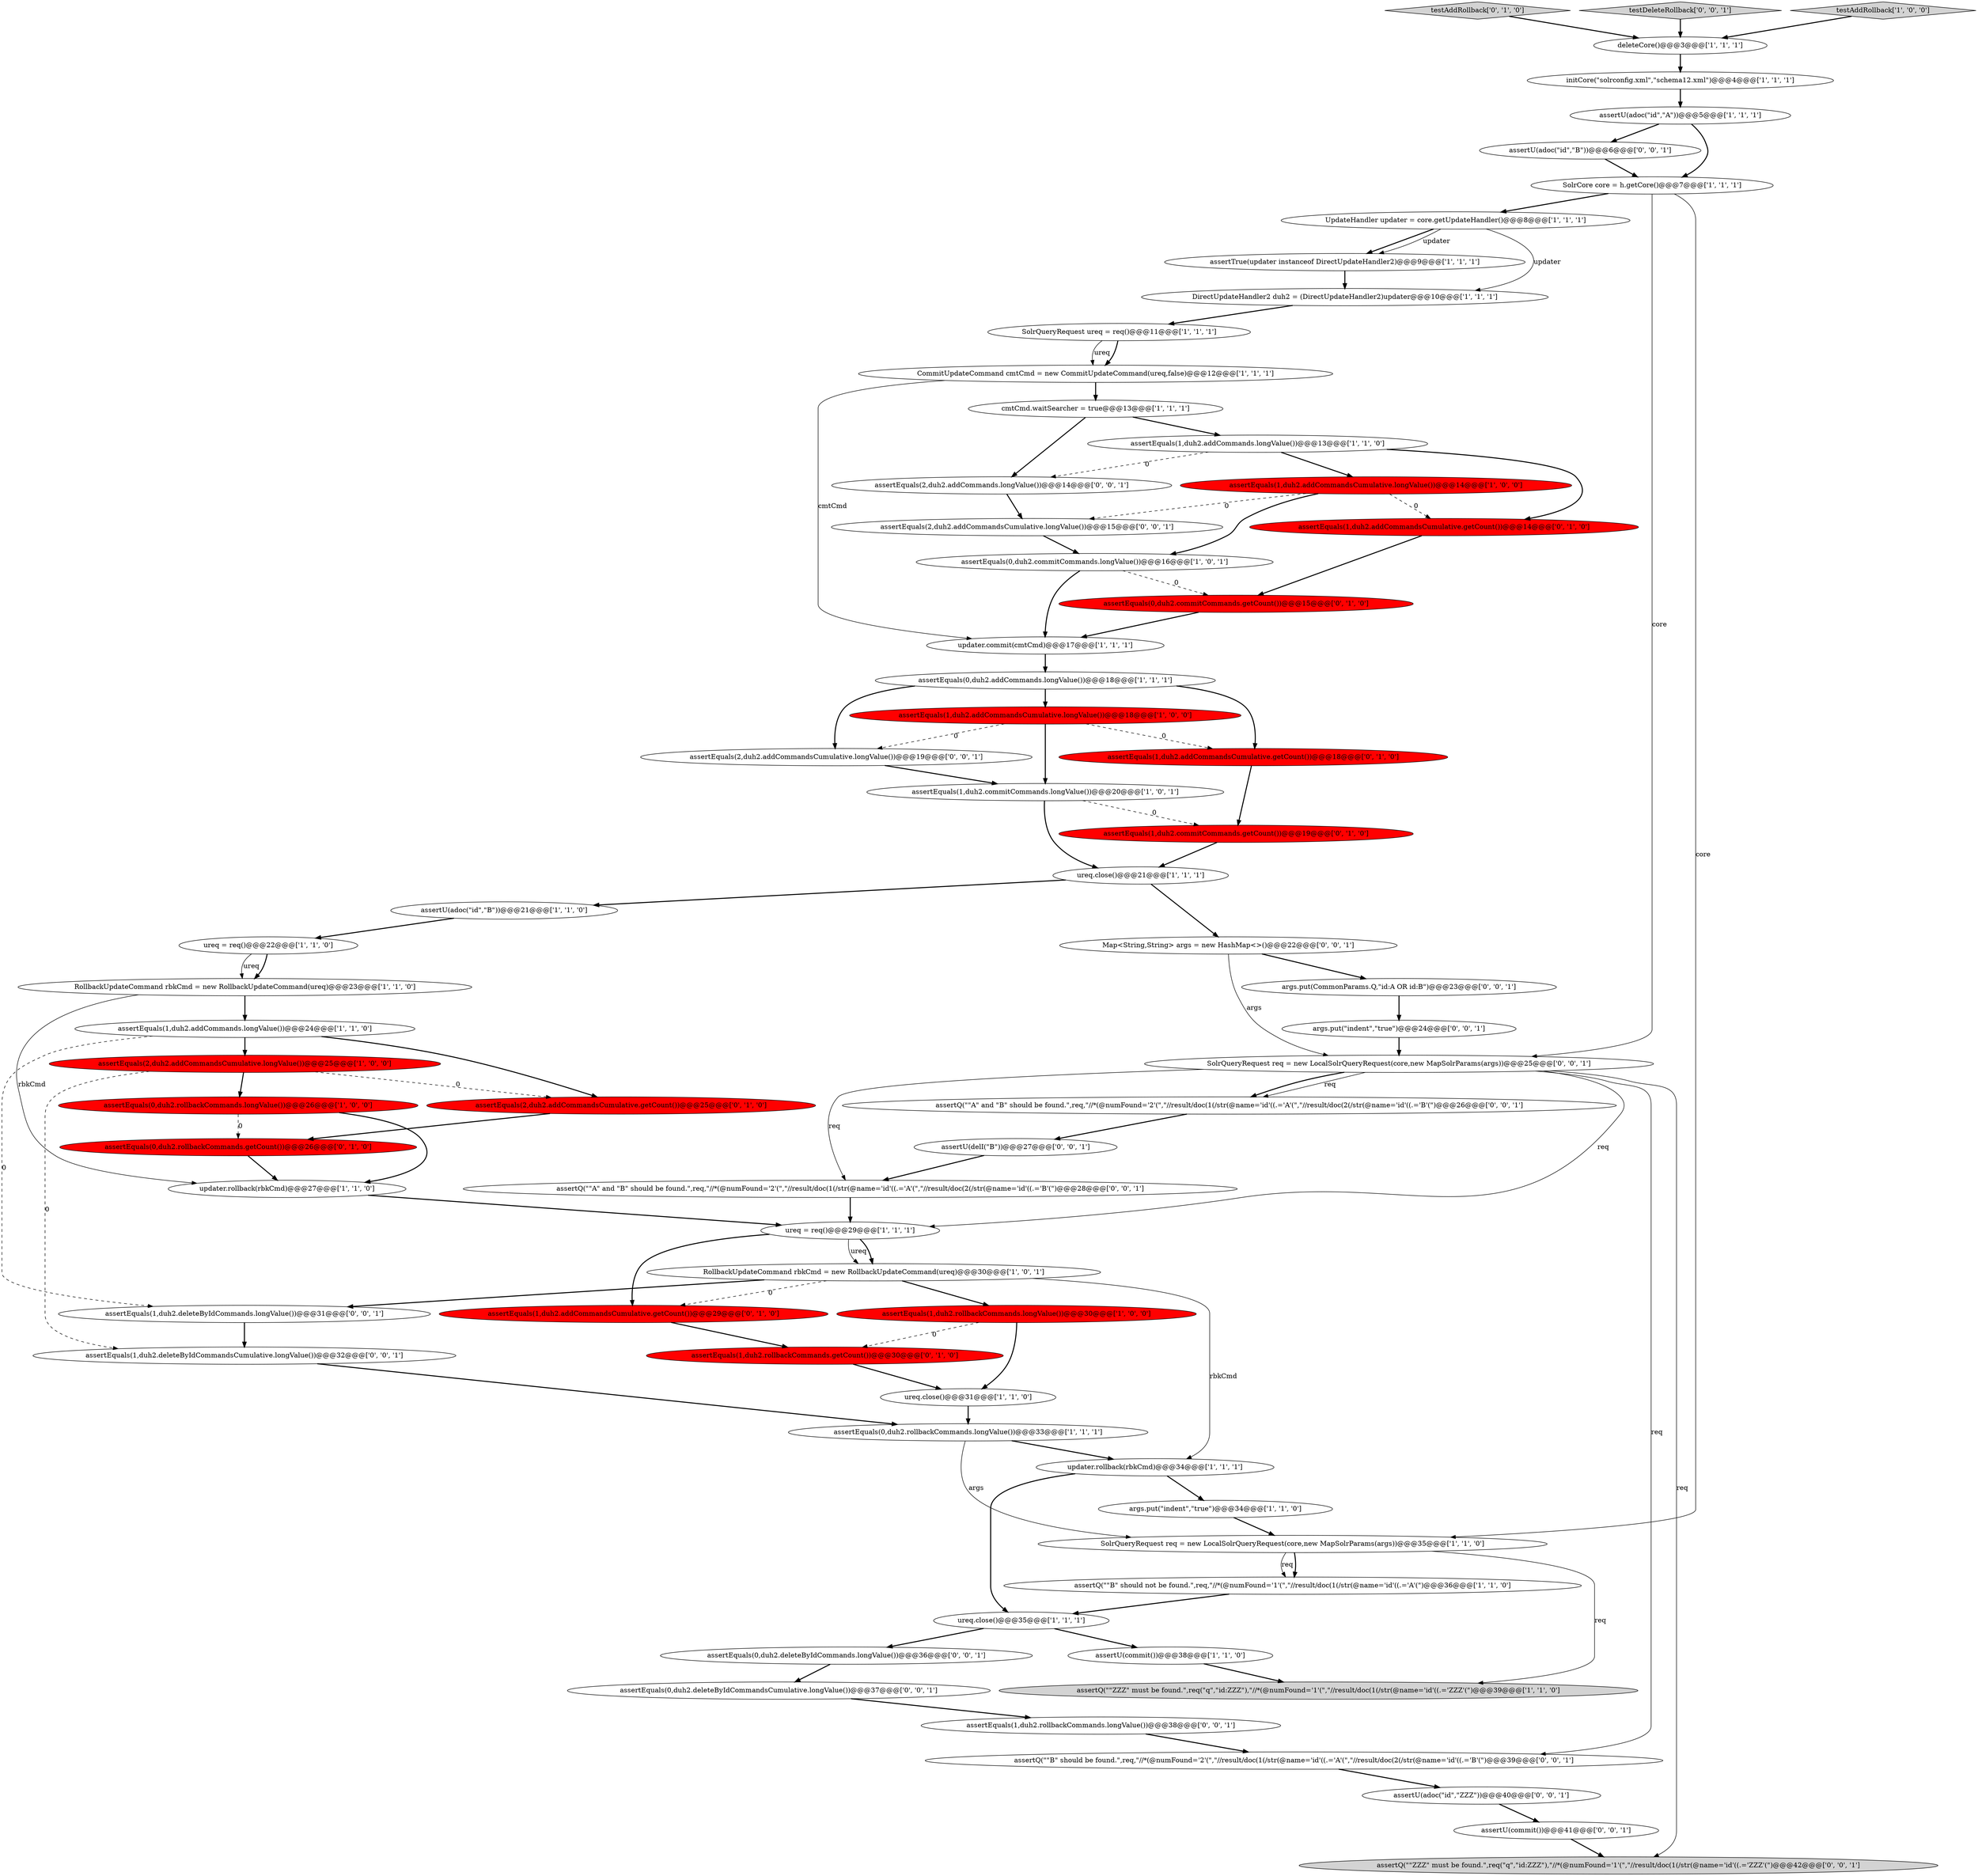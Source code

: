 digraph {
43 [style = filled, label = "assertEquals(0,duh2.commitCommands.getCount())@@@15@@@['0', '1', '0']", fillcolor = red, shape = ellipse image = "AAA1AAABBB2BBB"];
31 [style = filled, label = "assertEquals(0,duh2.addCommands.longValue())@@@18@@@['1', '1', '1']", fillcolor = white, shape = ellipse image = "AAA0AAABBB1BBB"];
1 [style = filled, label = "CommitUpdateCommand cmtCmd = new CommitUpdateCommand(ureq,false)@@@12@@@['1', '1', '1']", fillcolor = white, shape = ellipse image = "AAA0AAABBB1BBB"];
8 [style = filled, label = "updater.rollback(rbkCmd)@@@27@@@['1', '1', '0']", fillcolor = white, shape = ellipse image = "AAA0AAABBB1BBB"];
51 [style = filled, label = "assertEquals(2,duh2.addCommands.longValue())@@@14@@@['0', '0', '1']", fillcolor = white, shape = ellipse image = "AAA0AAABBB3BBB"];
16 [style = filled, label = "cmtCmd.waitSearcher = true@@@13@@@['1', '1', '1']", fillcolor = white, shape = ellipse image = "AAA0AAABBB1BBB"];
28 [style = filled, label = "assertEquals(0,duh2.commitCommands.longValue())@@@16@@@['1', '0', '1']", fillcolor = white, shape = ellipse image = "AAA0AAABBB1BBB"];
3 [style = filled, label = "ureq = req()@@@29@@@['1', '1', '1']", fillcolor = white, shape = ellipse image = "AAA0AAABBB1BBB"];
13 [style = filled, label = "RollbackUpdateCommand rbkCmd = new RollbackUpdateCommand(ureq)@@@30@@@['1', '0', '1']", fillcolor = white, shape = ellipse image = "AAA0AAABBB1BBB"];
7 [style = filled, label = "SolrCore core = h.getCore()@@@7@@@['1', '1', '1']", fillcolor = white, shape = ellipse image = "AAA0AAABBB1BBB"];
2 [style = filled, label = "assertU(adoc(\"id\",\"B\"))@@@21@@@['1', '1', '0']", fillcolor = white, shape = ellipse image = "AAA0AAABBB1BBB"];
25 [style = filled, label = "ureq.close()@@@21@@@['1', '1', '1']", fillcolor = white, shape = ellipse image = "AAA0AAABBB1BBB"];
27 [style = filled, label = "assertEquals(1,duh2.addCommandsCumulative.longValue())@@@18@@@['1', '0', '0']", fillcolor = red, shape = ellipse image = "AAA1AAABBB1BBB"];
10 [style = filled, label = "assertQ(\"\"B\" should not be found.\",req,\"//*(@numFound='1'(\",\"//result/doc(1(/str(@name='id'((.='A'(\")@@@36@@@['1', '1', '0']", fillcolor = white, shape = ellipse image = "AAA0AAABBB1BBB"];
22 [style = filled, label = "assertEquals(2,duh2.addCommandsCumulative.longValue())@@@25@@@['1', '0', '0']", fillcolor = red, shape = ellipse image = "AAA1AAABBB1BBB"];
41 [style = filled, label = "assertEquals(1,duh2.addCommandsCumulative.getCount())@@@14@@@['0', '1', '0']", fillcolor = red, shape = ellipse image = "AAA1AAABBB2BBB"];
29 [style = filled, label = "RollbackUpdateCommand rbkCmd = new RollbackUpdateCommand(ureq)@@@23@@@['1', '1', '0']", fillcolor = white, shape = ellipse image = "AAA0AAABBB1BBB"];
61 [style = filled, label = "assertU(commit())@@@41@@@['0', '0', '1']", fillcolor = white, shape = ellipse image = "AAA0AAABBB3BBB"];
39 [style = filled, label = "assertEquals(1,duh2.addCommandsCumulative.getCount())@@@18@@@['0', '1', '0']", fillcolor = red, shape = ellipse image = "AAA1AAABBB2BBB"];
17 [style = filled, label = "assertEquals(0,duh2.rollbackCommands.longValue())@@@26@@@['1', '0', '0']", fillcolor = red, shape = ellipse image = "AAA1AAABBB1BBB"];
46 [style = filled, label = "testAddRollback['0', '1', '0']", fillcolor = lightgray, shape = diamond image = "AAA0AAABBB2BBB"];
32 [style = filled, label = "assertU(commit())@@@38@@@['1', '1', '0']", fillcolor = white, shape = ellipse image = "AAA0AAABBB1BBB"];
33 [style = filled, label = "updater.rollback(rbkCmd)@@@34@@@['1', '1', '1']", fillcolor = white, shape = ellipse image = "AAA0AAABBB1BBB"];
48 [style = filled, label = "args.put(CommonParams.Q,\"id:A OR id:B\")@@@23@@@['0', '0', '1']", fillcolor = white, shape = ellipse image = "AAA0AAABBB3BBB"];
9 [style = filled, label = "ureq = req()@@@22@@@['1', '1', '0']", fillcolor = white, shape = ellipse image = "AAA0AAABBB1BBB"];
19 [style = filled, label = "UpdateHandler updater = core.getUpdateHandler()@@@8@@@['1', '1', '1']", fillcolor = white, shape = ellipse image = "AAA0AAABBB1BBB"];
49 [style = filled, label = "assertU(delI(\"B\"))@@@27@@@['0', '0', '1']", fillcolor = white, shape = ellipse image = "AAA0AAABBB3BBB"];
21 [style = filled, label = "assertEquals(1,duh2.addCommandsCumulative.longValue())@@@14@@@['1', '0', '0']", fillcolor = red, shape = ellipse image = "AAA1AAABBB1BBB"];
20 [style = filled, label = "assertEquals(1,duh2.commitCommands.longValue())@@@20@@@['1', '0', '1']", fillcolor = white, shape = ellipse image = "AAA0AAABBB1BBB"];
64 [style = filled, label = "assertU(adoc(\"id\",\"B\"))@@@6@@@['0', '0', '1']", fillcolor = white, shape = ellipse image = "AAA0AAABBB3BBB"];
14 [style = filled, label = "assertQ(\"\"ZZZ\" must be found.\",req(\"q\",\"id:ZZZ\"),\"//*(@numFound='1'(\",\"//result/doc(1(/str(@name='id'((.='ZZZ'(\")@@@39@@@['1', '1', '0']", fillcolor = lightgray, shape = ellipse image = "AAA0AAABBB1BBB"];
34 [style = filled, label = "args.put(\"indent\",\"true\")@@@34@@@['1', '1', '0']", fillcolor = white, shape = ellipse image = "AAA0AAABBB1BBB"];
62 [style = filled, label = "Map<String,String> args = new HashMap<>()@@@22@@@['0', '0', '1']", fillcolor = white, shape = ellipse image = "AAA0AAABBB3BBB"];
37 [style = filled, label = "DirectUpdateHandler2 duh2 = (DirectUpdateHandler2)updater@@@10@@@['1', '1', '1']", fillcolor = white, shape = ellipse image = "AAA0AAABBB1BBB"];
18 [style = filled, label = "ureq.close()@@@35@@@['1', '1', '1']", fillcolor = white, shape = ellipse image = "AAA0AAABBB1BBB"];
38 [style = filled, label = "assertEquals(1,duh2.commitCommands.getCount())@@@19@@@['0', '1', '0']", fillcolor = red, shape = ellipse image = "AAA1AAABBB2BBB"];
12 [style = filled, label = "ureq.close()@@@31@@@['1', '1', '0']", fillcolor = white, shape = ellipse image = "AAA0AAABBB1BBB"];
52 [style = filled, label = "assertU(adoc(\"id\",\"ZZZ\"))@@@40@@@['0', '0', '1']", fillcolor = white, shape = ellipse image = "AAA0AAABBB3BBB"];
59 [style = filled, label = "assertEquals(1,duh2.deleteByIdCommandsCumulative.longValue())@@@32@@@['0', '0', '1']", fillcolor = white, shape = ellipse image = "AAA0AAABBB3BBB"];
63 [style = filled, label = "assertQ(\"\"A\" and \"B\" should be found.\",req,\"//*(@numFound='2'(\",\"//result/doc(1(/str(@name='id'((.='A'(\",\"//result/doc(2(/str(@name='id'((.='B'(\")@@@28@@@['0', '0', '1']", fillcolor = white, shape = ellipse image = "AAA0AAABBB3BBB"];
66 [style = filled, label = "assertEquals(0,duh2.deleteByIdCommandsCumulative.longValue())@@@37@@@['0', '0', '1']", fillcolor = white, shape = ellipse image = "AAA0AAABBB3BBB"];
4 [style = filled, label = "SolrQueryRequest req = new LocalSolrQueryRequest(core,new MapSolrParams(args))@@@35@@@['1', '1', '0']", fillcolor = white, shape = ellipse image = "AAA0AAABBB1BBB"];
44 [style = filled, label = "assertEquals(1,duh2.rollbackCommands.getCount())@@@30@@@['0', '1', '0']", fillcolor = red, shape = ellipse image = "AAA1AAABBB2BBB"];
40 [style = filled, label = "assertEquals(2,duh2.addCommandsCumulative.getCount())@@@25@@@['0', '1', '0']", fillcolor = red, shape = ellipse image = "AAA1AAABBB2BBB"];
45 [style = filled, label = "assertEquals(1,duh2.addCommandsCumulative.getCount())@@@29@@@['0', '1', '0']", fillcolor = red, shape = ellipse image = "AAA1AAABBB2BBB"];
57 [style = filled, label = "assertEquals(0,duh2.deleteByIdCommands.longValue())@@@36@@@['0', '0', '1']", fillcolor = white, shape = ellipse image = "AAA0AAABBB3BBB"];
15 [style = filled, label = "assertEquals(1,duh2.addCommands.longValue())@@@24@@@['1', '1', '0']", fillcolor = white, shape = ellipse image = "AAA0AAABBB1BBB"];
23 [style = filled, label = "SolrQueryRequest ureq = req()@@@11@@@['1', '1', '1']", fillcolor = white, shape = ellipse image = "AAA0AAABBB1BBB"];
67 [style = filled, label = "testDeleteRollback['0', '0', '1']", fillcolor = lightgray, shape = diamond image = "AAA0AAABBB3BBB"];
50 [style = filled, label = "SolrQueryRequest req = new LocalSolrQueryRequest(core,new MapSolrParams(args))@@@25@@@['0', '0', '1']", fillcolor = white, shape = ellipse image = "AAA0AAABBB3BBB"];
54 [style = filled, label = "assertQ(\"\"A\" and \"B\" should be found.\",req,\"//*(@numFound='2'(\",\"//result/doc(1(/str(@name='id'((.='A'(\",\"//result/doc(2(/str(@name='id'((.='B'(\")@@@26@@@['0', '0', '1']", fillcolor = white, shape = ellipse image = "AAA0AAABBB3BBB"];
42 [style = filled, label = "assertEquals(0,duh2.rollbackCommands.getCount())@@@26@@@['0', '1', '0']", fillcolor = red, shape = ellipse image = "AAA1AAABBB2BBB"];
53 [style = filled, label = "assertQ(\"\"B\" should be found.\",req,\"//*(@numFound='2'(\",\"//result/doc(1(/str(@name='id'((.='A'(\",\"//result/doc(2(/str(@name='id'((.='B'(\")@@@39@@@['0', '0', '1']", fillcolor = white, shape = ellipse image = "AAA0AAABBB3BBB"];
26 [style = filled, label = "assertU(adoc(\"id\",\"A\"))@@@5@@@['1', '1', '1']", fillcolor = white, shape = ellipse image = "AAA0AAABBB1BBB"];
5 [style = filled, label = "assertTrue(updater instanceof DirectUpdateHandler2)@@@9@@@['1', '1', '1']", fillcolor = white, shape = ellipse image = "AAA0AAABBB1BBB"];
60 [style = filled, label = "assertQ(\"\"ZZZ\" must be found.\",req(\"q\",\"id:ZZZ\"),\"//*(@numFound='1'(\",\"//result/doc(1(/str(@name='id'((.='ZZZ'(\")@@@42@@@['0', '0', '1']", fillcolor = lightgray, shape = ellipse image = "AAA0AAABBB3BBB"];
6 [style = filled, label = "assertEquals(1,duh2.addCommands.longValue())@@@13@@@['1', '1', '0']", fillcolor = white, shape = ellipse image = "AAA0AAABBB1BBB"];
35 [style = filled, label = "assertEquals(1,duh2.rollbackCommands.longValue())@@@30@@@['1', '0', '0']", fillcolor = red, shape = ellipse image = "AAA1AAABBB1BBB"];
24 [style = filled, label = "assertEquals(0,duh2.rollbackCommands.longValue())@@@33@@@['1', '1', '1']", fillcolor = white, shape = ellipse image = "AAA0AAABBB1BBB"];
58 [style = filled, label = "args.put(\"indent\",\"true\")@@@24@@@['0', '0', '1']", fillcolor = white, shape = ellipse image = "AAA0AAABBB3BBB"];
11 [style = filled, label = "testAddRollback['1', '0', '0']", fillcolor = lightgray, shape = diamond image = "AAA0AAABBB1BBB"];
56 [style = filled, label = "assertEquals(1,duh2.rollbackCommands.longValue())@@@38@@@['0', '0', '1']", fillcolor = white, shape = ellipse image = "AAA0AAABBB3BBB"];
65 [style = filled, label = "assertEquals(2,duh2.addCommandsCumulative.longValue())@@@15@@@['0', '0', '1']", fillcolor = white, shape = ellipse image = "AAA0AAABBB3BBB"];
47 [style = filled, label = "assertEquals(1,duh2.deleteByIdCommands.longValue())@@@31@@@['0', '0', '1']", fillcolor = white, shape = ellipse image = "AAA0AAABBB3BBB"];
55 [style = filled, label = "assertEquals(2,duh2.addCommandsCumulative.longValue())@@@19@@@['0', '0', '1']", fillcolor = white, shape = ellipse image = "AAA0AAABBB3BBB"];
0 [style = filled, label = "updater.commit(cmtCmd)@@@17@@@['1', '1', '1']", fillcolor = white, shape = ellipse image = "AAA0AAABBB1BBB"];
36 [style = filled, label = "deleteCore()@@@3@@@['1', '1', '1']", fillcolor = white, shape = ellipse image = "AAA0AAABBB1BBB"];
30 [style = filled, label = "initCore(\"solrconfig.xml\",\"schema12.xml\")@@@4@@@['1', '1', '1']", fillcolor = white, shape = ellipse image = "AAA0AAABBB1BBB"];
16->51 [style = bold, label=""];
29->15 [style = bold, label=""];
58->50 [style = bold, label=""];
13->47 [style = bold, label=""];
1->0 [style = solid, label="cmtCmd"];
29->8 [style = solid, label="rbkCmd"];
6->51 [style = dashed, label="0"];
50->54 [style = solid, label="req"];
11->36 [style = bold, label=""];
21->28 [style = bold, label=""];
19->5 [style = bold, label=""];
28->0 [style = bold, label=""];
7->4 [style = solid, label="core"];
13->45 [style = dashed, label="0"];
20->38 [style = dashed, label="0"];
33->18 [style = bold, label=""];
62->50 [style = solid, label="args"];
6->41 [style = bold, label=""];
18->32 [style = bold, label=""];
39->38 [style = bold, label=""];
43->0 [style = bold, label=""];
49->63 [style = bold, label=""];
50->54 [style = bold, label=""];
9->29 [style = bold, label=""];
56->53 [style = bold, label=""];
26->64 [style = bold, label=""];
35->12 [style = bold, label=""];
5->37 [style = bold, label=""];
21->65 [style = dashed, label="0"];
25->62 [style = bold, label=""];
54->49 [style = bold, label=""];
26->7 [style = bold, label=""];
16->6 [style = bold, label=""];
53->52 [style = bold, label=""];
50->63 [style = solid, label="req"];
30->26 [style = bold, label=""];
46->36 [style = bold, label=""];
2->9 [style = bold, label=""];
20->25 [style = bold, label=""];
44->12 [style = bold, label=""];
25->2 [style = bold, label=""];
50->3 [style = solid, label="req"];
36->30 [style = bold, label=""];
31->27 [style = bold, label=""];
28->43 [style = dashed, label="0"];
1->16 [style = bold, label=""];
22->17 [style = bold, label=""];
38->25 [style = bold, label=""];
62->48 [style = bold, label=""];
19->5 [style = solid, label="updater"];
41->43 [style = bold, label=""];
27->20 [style = bold, label=""];
3->13 [style = solid, label="ureq"];
27->55 [style = dashed, label="0"];
0->31 [style = bold, label=""];
17->8 [style = bold, label=""];
4->10 [style = bold, label=""];
10->18 [style = bold, label=""];
48->58 [style = bold, label=""];
52->61 [style = bold, label=""];
6->21 [style = bold, label=""];
57->66 [style = bold, label=""];
3->45 [style = bold, label=""];
42->8 [style = bold, label=""];
8->3 [style = bold, label=""];
32->14 [style = bold, label=""];
12->24 [style = bold, label=""];
17->42 [style = dashed, label="0"];
45->44 [style = bold, label=""];
47->59 [style = bold, label=""];
22->59 [style = dashed, label="0"];
15->22 [style = bold, label=""];
24->33 [style = bold, label=""];
65->28 [style = bold, label=""];
27->39 [style = dashed, label="0"];
18->57 [style = bold, label=""];
9->29 [style = solid, label="ureq"];
7->50 [style = solid, label="core"];
51->65 [style = bold, label=""];
4->10 [style = solid, label="req"];
4->14 [style = solid, label="req"];
15->40 [style = bold, label=""];
50->60 [style = solid, label="req"];
31->39 [style = bold, label=""];
7->19 [style = bold, label=""];
63->3 [style = bold, label=""];
13->33 [style = solid, label="rbkCmd"];
19->37 [style = solid, label="updater"];
61->60 [style = bold, label=""];
55->20 [style = bold, label=""];
22->40 [style = dashed, label="0"];
50->53 [style = solid, label="req"];
15->47 [style = dashed, label="0"];
37->23 [style = bold, label=""];
35->44 [style = dashed, label="0"];
64->7 [style = bold, label=""];
21->41 [style = dashed, label="0"];
31->55 [style = bold, label=""];
24->4 [style = solid, label="args"];
23->1 [style = bold, label=""];
3->13 [style = bold, label=""];
34->4 [style = bold, label=""];
59->24 [style = bold, label=""];
23->1 [style = solid, label="ureq"];
67->36 [style = bold, label=""];
13->35 [style = bold, label=""];
33->34 [style = bold, label=""];
40->42 [style = bold, label=""];
66->56 [style = bold, label=""];
}
